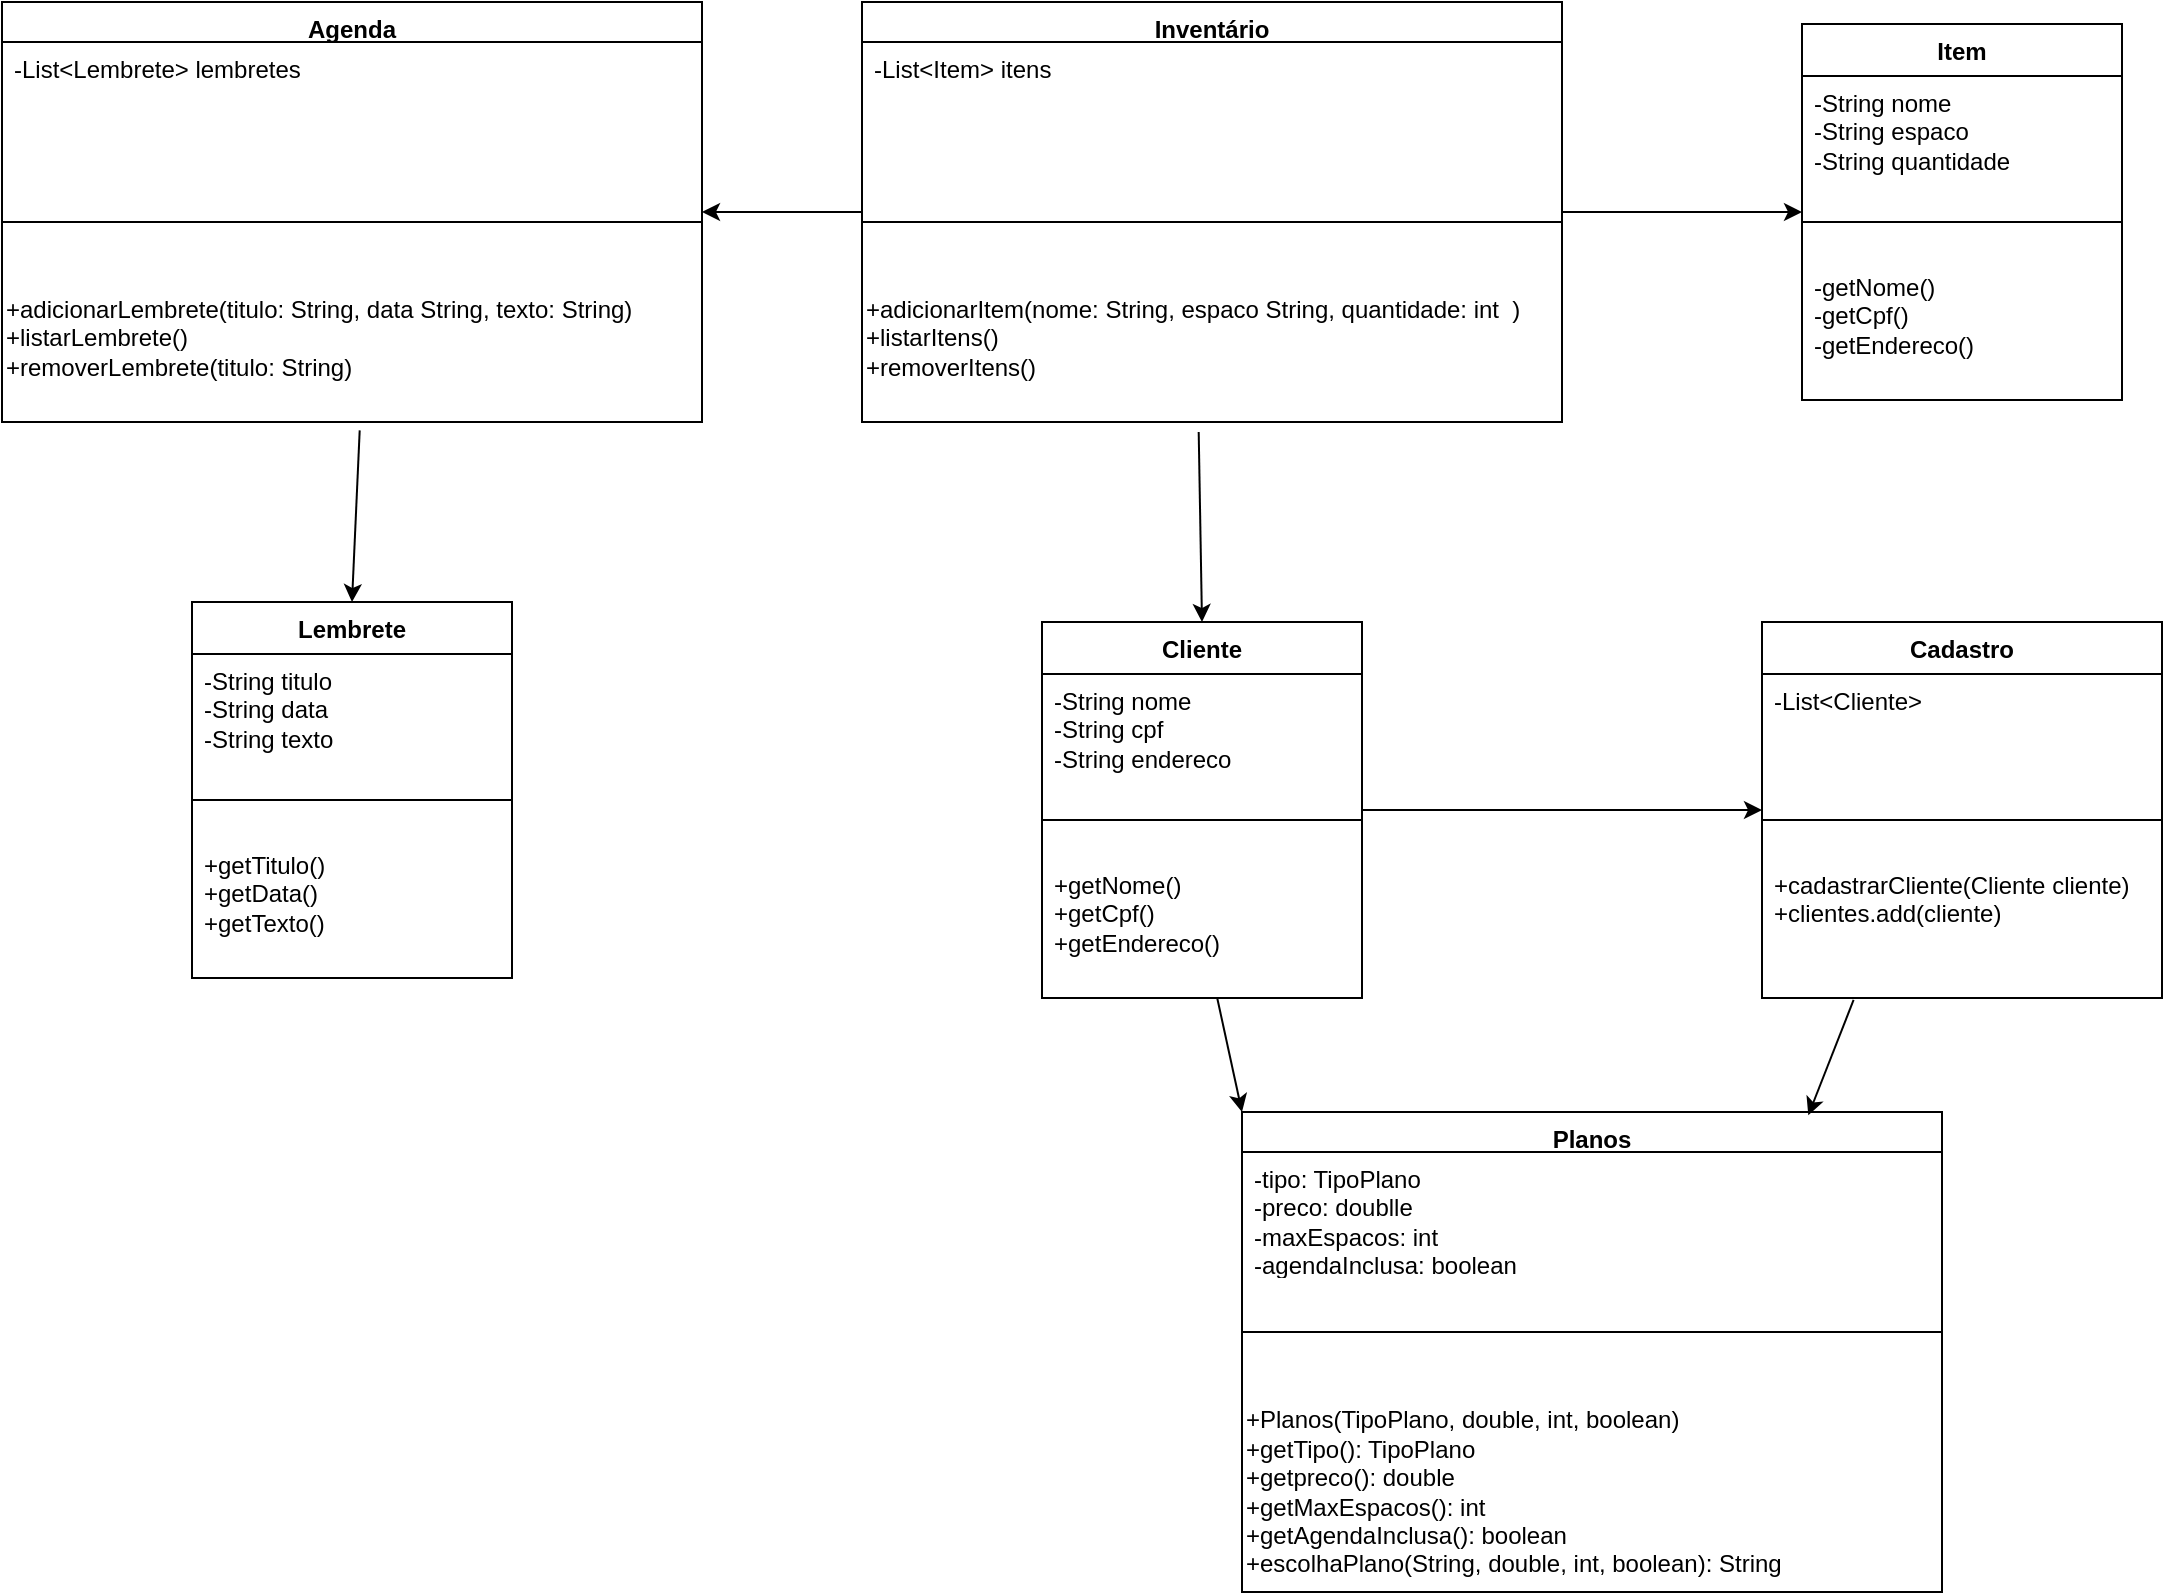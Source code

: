 <mxfile version="24.2.8" type="device">
  <diagram name="Página-1" id="wRrrA_UcbB4CK_8ASygz">
    <mxGraphModel dx="2227" dy="743" grid="1" gridSize="10" guides="1" tooltips="1" connect="1" arrows="1" fold="1" page="1" pageScale="1" pageWidth="827" pageHeight="1169" math="0" shadow="0">
      <root>
        <mxCell id="0" />
        <mxCell id="1" parent="0" />
        <mxCell id="y8NKFQ5MD0OHQ9GqCyFu-7" value="Inventário" style="swimlane;fontStyle=1;align=center;verticalAlign=top;childLayout=stackLayout;horizontal=1;startSize=20;horizontalStack=0;resizeParent=1;resizeParentMax=0;resizeLast=0;collapsible=1;marginBottom=0;whiteSpace=wrap;html=1;" parent="1" vertex="1">
          <mxGeometry x="-390" y="30" width="350" height="210" as="geometry" />
        </mxCell>
        <mxCell id="y8NKFQ5MD0OHQ9GqCyFu-8" value="-List&amp;lt;Item&amp;gt; itens" style="text;strokeColor=none;fillColor=none;align=left;verticalAlign=top;spacingLeft=4;spacingRight=4;overflow=hidden;rotatable=0;points=[[0,0.5],[1,0.5]];portConstraint=eastwest;whiteSpace=wrap;html=1;" parent="y8NKFQ5MD0OHQ9GqCyFu-7" vertex="1">
          <mxGeometry y="20" width="350" height="60" as="geometry" />
        </mxCell>
        <mxCell id="y8NKFQ5MD0OHQ9GqCyFu-9" value="" style="line;strokeWidth=1;fillColor=none;align=left;verticalAlign=middle;spacingTop=-1;spacingLeft=3;spacingRight=3;rotatable=0;labelPosition=right;points=[];portConstraint=eastwest;strokeColor=inherit;" parent="y8NKFQ5MD0OHQ9GqCyFu-7" vertex="1">
          <mxGeometry y="80" width="350" height="60" as="geometry" />
        </mxCell>
        <mxCell id="y8NKFQ5MD0OHQ9GqCyFu-22" value="+adicionarItem(nome: String, espaco String, quantidade: int&amp;nbsp; )&lt;div&gt;+listarItens()&lt;/div&gt;&lt;div style=&quot;&quot;&gt;+&lt;span style=&quot;background-color: initial;&quot;&gt;removerItens()&lt;/span&gt;&lt;/div&gt;&lt;div style=&quot;&quot;&gt;&lt;br&gt;&lt;/div&gt;" style="text;html=1;align=left;verticalAlign=middle;resizable=0;points=[];autosize=1;strokeColor=none;fillColor=none;" parent="y8NKFQ5MD0OHQ9GqCyFu-7" vertex="1">
          <mxGeometry y="140" width="350" height="70" as="geometry" />
        </mxCell>
        <mxCell id="y8NKFQ5MD0OHQ9GqCyFu-12" value="Item" style="swimlane;fontStyle=1;align=center;verticalAlign=top;childLayout=stackLayout;horizontal=1;startSize=26;horizontalStack=0;resizeParent=1;resizeParentMax=0;resizeLast=0;collapsible=1;marginBottom=0;whiteSpace=wrap;html=1;" parent="1" vertex="1">
          <mxGeometry x="80" y="41" width="160" height="188" as="geometry" />
        </mxCell>
        <mxCell id="y8NKFQ5MD0OHQ9GqCyFu-13" value="-String nome&lt;div&gt;-String espaco&lt;/div&gt;&lt;div&gt;-String quantidade&lt;/div&gt;" style="text;strokeColor=none;fillColor=none;align=left;verticalAlign=top;spacingLeft=4;spacingRight=4;overflow=hidden;rotatable=0;points=[[0,0.5],[1,0.5]];portConstraint=eastwest;whiteSpace=wrap;html=1;" parent="y8NKFQ5MD0OHQ9GqCyFu-12" vertex="1">
          <mxGeometry y="26" width="160" height="54" as="geometry" />
        </mxCell>
        <mxCell id="y8NKFQ5MD0OHQ9GqCyFu-14" value="" style="line;strokeWidth=1;fillColor=none;align=left;verticalAlign=middle;spacingTop=-1;spacingLeft=3;spacingRight=3;rotatable=0;labelPosition=right;points=[];portConstraint=eastwest;strokeColor=inherit;" parent="y8NKFQ5MD0OHQ9GqCyFu-12" vertex="1">
          <mxGeometry y="80" width="160" height="38" as="geometry" />
        </mxCell>
        <mxCell id="y8NKFQ5MD0OHQ9GqCyFu-15" value="&lt;div&gt;-getNome()&lt;/div&gt;&lt;div&gt;-getCpf()&lt;/div&gt;&lt;div&gt;-getEndereco()&lt;/div&gt;" style="text;strokeColor=none;fillColor=none;align=left;verticalAlign=top;spacingLeft=4;spacingRight=4;overflow=hidden;rotatable=0;points=[[0,0.5],[1,0.5]];portConstraint=eastwest;whiteSpace=wrap;html=1;" parent="y8NKFQ5MD0OHQ9GqCyFu-12" vertex="1">
          <mxGeometry y="118" width="160" height="70" as="geometry" />
        </mxCell>
        <mxCell id="y8NKFQ5MD0OHQ9GqCyFu-20" value="" style="endArrow=classic;html=1;rounded=0;entryX=0;entryY=0.5;entryDx=0;entryDy=0;exitX=1;exitY=0.5;exitDx=0;exitDy=0;" parent="1" source="y8NKFQ5MD0OHQ9GqCyFu-7" target="y8NKFQ5MD0OHQ9GqCyFu-12" edge="1">
          <mxGeometry width="50" height="50" relative="1" as="geometry">
            <mxPoint x="250" y="200" as="sourcePoint" />
            <mxPoint x="300" y="150" as="targetPoint" />
          </mxGeometry>
        </mxCell>
        <mxCell id="638rGSW2Giec0F0mRhr9-2" value="Cliente" style="swimlane;fontStyle=1;align=center;verticalAlign=top;childLayout=stackLayout;horizontal=1;startSize=26;horizontalStack=0;resizeParent=1;resizeParentMax=0;resizeLast=0;collapsible=1;marginBottom=0;whiteSpace=wrap;html=1;" parent="1" vertex="1">
          <mxGeometry x="-300" y="340" width="160" height="188" as="geometry" />
        </mxCell>
        <mxCell id="638rGSW2Giec0F0mRhr9-3" value="-String nome&lt;br&gt;-String cpf&lt;div&gt;-String endereco&lt;/div&gt;" style="text;strokeColor=none;fillColor=none;align=left;verticalAlign=top;spacingLeft=4;spacingRight=4;overflow=hidden;rotatable=0;points=[[0,0.5],[1,0.5]];portConstraint=eastwest;whiteSpace=wrap;html=1;" parent="638rGSW2Giec0F0mRhr9-2" vertex="1">
          <mxGeometry y="26" width="160" height="54" as="geometry" />
        </mxCell>
        <mxCell id="638rGSW2Giec0F0mRhr9-4" value="" style="line;strokeWidth=1;fillColor=none;align=left;verticalAlign=middle;spacingTop=-1;spacingLeft=3;spacingRight=3;rotatable=0;labelPosition=right;points=[];portConstraint=eastwest;strokeColor=inherit;" parent="638rGSW2Giec0F0mRhr9-2" vertex="1">
          <mxGeometry y="80" width="160" height="38" as="geometry" />
        </mxCell>
        <mxCell id="638rGSW2Giec0F0mRhr9-5" value="&lt;div&gt;+getNome()&lt;/div&gt;&lt;div&gt;+getCpf()&lt;/div&gt;&lt;div&gt;+getEndereco()&lt;/div&gt;" style="text;strokeColor=none;fillColor=none;align=left;verticalAlign=top;spacingLeft=4;spacingRight=4;overflow=hidden;rotatable=0;points=[[0,0.5],[1,0.5]];portConstraint=eastwest;whiteSpace=wrap;html=1;" parent="638rGSW2Giec0F0mRhr9-2" vertex="1">
          <mxGeometry y="118" width="160" height="70" as="geometry" />
        </mxCell>
        <mxCell id="638rGSW2Giec0F0mRhr9-6" value="" style="endArrow=classic;html=1;rounded=0;entryX=0.5;entryY=0;entryDx=0;entryDy=0;exitX=0.481;exitY=1.071;exitDx=0;exitDy=0;exitPerimeter=0;" parent="1" source="y8NKFQ5MD0OHQ9GqCyFu-22" target="638rGSW2Giec0F0mRhr9-2" edge="1">
          <mxGeometry width="50" height="50" relative="1" as="geometry">
            <mxPoint x="339" y="152" as="sourcePoint" />
            <mxPoint x="540" y="155" as="targetPoint" />
          </mxGeometry>
        </mxCell>
        <mxCell id="_JY8u_C97828Jl6F5zEW-3" value="Cadastro" style="swimlane;fontStyle=1;align=center;verticalAlign=top;childLayout=stackLayout;horizontal=1;startSize=26;horizontalStack=0;resizeParent=1;resizeParentMax=0;resizeLast=0;collapsible=1;marginBottom=0;whiteSpace=wrap;html=1;" vertex="1" parent="1">
          <mxGeometry x="60" y="340" width="200" height="188" as="geometry" />
        </mxCell>
        <mxCell id="_JY8u_C97828Jl6F5zEW-4" value="-List&amp;lt;Cliente&amp;gt;" style="text;strokeColor=none;fillColor=none;align=left;verticalAlign=top;spacingLeft=4;spacingRight=4;overflow=hidden;rotatable=0;points=[[0,0.5],[1,0.5]];portConstraint=eastwest;whiteSpace=wrap;html=1;" vertex="1" parent="_JY8u_C97828Jl6F5zEW-3">
          <mxGeometry y="26" width="200" height="54" as="geometry" />
        </mxCell>
        <mxCell id="_JY8u_C97828Jl6F5zEW-5" value="" style="line;strokeWidth=1;fillColor=none;align=left;verticalAlign=middle;spacingTop=-1;spacingLeft=3;spacingRight=3;rotatable=0;labelPosition=right;points=[];portConstraint=eastwest;strokeColor=inherit;" vertex="1" parent="_JY8u_C97828Jl6F5zEW-3">
          <mxGeometry y="80" width="200" height="38" as="geometry" />
        </mxCell>
        <mxCell id="_JY8u_C97828Jl6F5zEW-6" value="&lt;div&gt;+cadastrarCliente(Cliente cliente)&lt;/div&gt;&lt;div&gt;+clientes.add(cliente)&lt;/div&gt;" style="text;strokeColor=none;fillColor=none;align=left;verticalAlign=top;spacingLeft=4;spacingRight=4;overflow=hidden;rotatable=0;points=[[0,0.5],[1,0.5]];portConstraint=eastwest;whiteSpace=wrap;html=1;" vertex="1" parent="_JY8u_C97828Jl6F5zEW-3">
          <mxGeometry y="118" width="200" height="70" as="geometry" />
        </mxCell>
        <mxCell id="_JY8u_C97828Jl6F5zEW-7" value="" style="endArrow=classic;html=1;rounded=0;entryX=0;entryY=0.5;entryDx=0;entryDy=0;exitX=1;exitY=0.5;exitDx=0;exitDy=0;" edge="1" parent="1" source="638rGSW2Giec0F0mRhr9-2" target="_JY8u_C97828Jl6F5zEW-3">
          <mxGeometry width="50" height="50" relative="1" as="geometry">
            <mxPoint x="560" y="240" as="sourcePoint" />
            <mxPoint x="381" y="464" as="targetPoint" />
          </mxGeometry>
        </mxCell>
        <mxCell id="_JY8u_C97828Jl6F5zEW-9" value="Agenda" style="swimlane;fontStyle=1;align=center;verticalAlign=top;childLayout=stackLayout;horizontal=1;startSize=20;horizontalStack=0;resizeParent=1;resizeParentMax=0;resizeLast=0;collapsible=1;marginBottom=0;whiteSpace=wrap;html=1;" vertex="1" parent="1">
          <mxGeometry x="-820" y="30" width="350" height="210" as="geometry" />
        </mxCell>
        <mxCell id="_JY8u_C97828Jl6F5zEW-10" value="-List&amp;lt;Lembrete&amp;gt; lembretes" style="text;strokeColor=none;fillColor=none;align=left;verticalAlign=top;spacingLeft=4;spacingRight=4;overflow=hidden;rotatable=0;points=[[0,0.5],[1,0.5]];portConstraint=eastwest;whiteSpace=wrap;html=1;" vertex="1" parent="_JY8u_C97828Jl6F5zEW-9">
          <mxGeometry y="20" width="350" height="60" as="geometry" />
        </mxCell>
        <mxCell id="_JY8u_C97828Jl6F5zEW-11" value="" style="line;strokeWidth=1;fillColor=none;align=left;verticalAlign=middle;spacingTop=-1;spacingLeft=3;spacingRight=3;rotatable=0;labelPosition=right;points=[];portConstraint=eastwest;strokeColor=inherit;" vertex="1" parent="_JY8u_C97828Jl6F5zEW-9">
          <mxGeometry y="80" width="350" height="60" as="geometry" />
        </mxCell>
        <mxCell id="_JY8u_C97828Jl6F5zEW-12" value="+adicionarLembrete(titulo: String, data String, texto: String)&lt;div&gt;+listarLembrete()&lt;/div&gt;&lt;div style=&quot;&quot;&gt;+&lt;span style=&quot;background-color: initial;&quot;&gt;removerLembrete(titulo: String)&lt;/span&gt;&lt;/div&gt;&lt;div style=&quot;&quot;&gt;&lt;br&gt;&lt;/div&gt;" style="text;html=1;align=left;verticalAlign=middle;resizable=0;points=[];autosize=1;strokeColor=none;fillColor=none;" vertex="1" parent="_JY8u_C97828Jl6F5zEW-9">
          <mxGeometry y="140" width="350" height="70" as="geometry" />
        </mxCell>
        <mxCell id="_JY8u_C97828Jl6F5zEW-13" value="" style="endArrow=classic;html=1;rounded=0;entryX=1;entryY=0.5;entryDx=0;entryDy=0;exitX=0;exitY=0.5;exitDx=0;exitDy=0;" edge="1" parent="1" source="y8NKFQ5MD0OHQ9GqCyFu-7" target="_JY8u_C97828Jl6F5zEW-9">
          <mxGeometry width="50" height="50" relative="1" as="geometry">
            <mxPoint x="-412" y="150" as="sourcePoint" />
            <mxPoint x="-440" y="255" as="targetPoint" />
          </mxGeometry>
        </mxCell>
        <mxCell id="_JY8u_C97828Jl6F5zEW-14" value="Lembrete" style="swimlane;fontStyle=1;align=center;verticalAlign=top;childLayout=stackLayout;horizontal=1;startSize=26;horizontalStack=0;resizeParent=1;resizeParentMax=0;resizeLast=0;collapsible=1;marginBottom=0;whiteSpace=wrap;html=1;" vertex="1" parent="1">
          <mxGeometry x="-725" y="330" width="160" height="188" as="geometry" />
        </mxCell>
        <mxCell id="_JY8u_C97828Jl6F5zEW-15" value="-String titulo&lt;br&gt;-String data&lt;div&gt;-String texto&lt;/div&gt;" style="text;strokeColor=none;fillColor=none;align=left;verticalAlign=top;spacingLeft=4;spacingRight=4;overflow=hidden;rotatable=0;points=[[0,0.5],[1,0.5]];portConstraint=eastwest;whiteSpace=wrap;html=1;" vertex="1" parent="_JY8u_C97828Jl6F5zEW-14">
          <mxGeometry y="26" width="160" height="54" as="geometry" />
        </mxCell>
        <mxCell id="_JY8u_C97828Jl6F5zEW-16" value="" style="line;strokeWidth=1;fillColor=none;align=left;verticalAlign=middle;spacingTop=-1;spacingLeft=3;spacingRight=3;rotatable=0;labelPosition=right;points=[];portConstraint=eastwest;strokeColor=inherit;" vertex="1" parent="_JY8u_C97828Jl6F5zEW-14">
          <mxGeometry y="80" width="160" height="38" as="geometry" />
        </mxCell>
        <mxCell id="_JY8u_C97828Jl6F5zEW-17" value="&lt;div&gt;+getTitulo()&lt;/div&gt;&lt;div&gt;+getData()&lt;/div&gt;&lt;div&gt;+getTexto()&lt;/div&gt;" style="text;strokeColor=none;fillColor=none;align=left;verticalAlign=top;spacingLeft=4;spacingRight=4;overflow=hidden;rotatable=0;points=[[0,0.5],[1,0.5]];portConstraint=eastwest;whiteSpace=wrap;html=1;" vertex="1" parent="_JY8u_C97828Jl6F5zEW-14">
          <mxGeometry y="118" width="160" height="70" as="geometry" />
        </mxCell>
        <mxCell id="_JY8u_C97828Jl6F5zEW-18" value="" style="endArrow=classic;html=1;rounded=0;entryX=0.5;entryY=0;entryDx=0;entryDy=0;exitX=0.511;exitY=1.06;exitDx=0;exitDy=0;exitPerimeter=0;" edge="1" parent="1" source="_JY8u_C97828Jl6F5zEW-12" target="_JY8u_C97828Jl6F5zEW-14">
          <mxGeometry width="50" height="50" relative="1" as="geometry">
            <mxPoint x="-492" y="270" as="sourcePoint" />
            <mxPoint x="-520" y="375" as="targetPoint" />
          </mxGeometry>
        </mxCell>
        <mxCell id="_JY8u_C97828Jl6F5zEW-19" value="Planos" style="swimlane;fontStyle=1;align=center;verticalAlign=top;childLayout=stackLayout;horizontal=1;startSize=20;horizontalStack=0;resizeParent=1;resizeParentMax=0;resizeLast=0;collapsible=1;marginBottom=0;whiteSpace=wrap;html=1;" vertex="1" parent="1">
          <mxGeometry x="-200" y="585" width="350" height="240" as="geometry" />
        </mxCell>
        <mxCell id="_JY8u_C97828Jl6F5zEW-20" value="-tipo: TipoPlano&lt;div&gt;-preco: doublle&lt;/div&gt;&lt;div&gt;-maxEspacos: int&lt;/div&gt;&lt;div&gt;-agendaInclusa: boolean&lt;/div&gt;" style="text;strokeColor=none;fillColor=none;align=left;verticalAlign=top;spacingLeft=4;spacingRight=4;overflow=hidden;rotatable=0;points=[[0,0.5],[1,0.5]];portConstraint=eastwest;whiteSpace=wrap;html=1;" vertex="1" parent="_JY8u_C97828Jl6F5zEW-19">
          <mxGeometry y="20" width="350" height="60" as="geometry" />
        </mxCell>
        <mxCell id="_JY8u_C97828Jl6F5zEW-21" value="" style="line;strokeWidth=1;fillColor=none;align=left;verticalAlign=middle;spacingTop=-1;spacingLeft=3;spacingRight=3;rotatable=0;labelPosition=right;points=[];portConstraint=eastwest;strokeColor=inherit;" vertex="1" parent="_JY8u_C97828Jl6F5zEW-19">
          <mxGeometry y="80" width="350" height="60" as="geometry" />
        </mxCell>
        <mxCell id="_JY8u_C97828Jl6F5zEW-22" value="+Planos(TipoPlano, double, int, boolean)&lt;div&gt;+getTipo(): TipoPlano&lt;/div&gt;&lt;div&gt;+getpreco(): double&lt;/div&gt;&lt;div&gt;+getMaxEspacos(): int&lt;/div&gt;&lt;div&gt;+getAgendaInclusa(): boolean&lt;/div&gt;&lt;div&gt;+escolhaPlano(String, double, int, boolean): String&lt;/div&gt;" style="text;html=1;align=left;verticalAlign=middle;resizable=0;points=[];autosize=1;strokeColor=none;fillColor=none;" vertex="1" parent="_JY8u_C97828Jl6F5zEW-19">
          <mxGeometry y="140" width="350" height="100" as="geometry" />
        </mxCell>
        <mxCell id="_JY8u_C97828Jl6F5zEW-23" value="" style="endArrow=classic;html=1;rounded=0;entryX=0;entryY=0;entryDx=0;entryDy=0;" edge="1" parent="1" source="638rGSW2Giec0F0mRhr9-5" target="_JY8u_C97828Jl6F5zEW-19">
          <mxGeometry width="50" height="50" relative="1" as="geometry">
            <mxPoint x="-219" y="540" as="sourcePoint" />
            <mxPoint x="-219" y="632" as="targetPoint" />
          </mxGeometry>
        </mxCell>
        <mxCell id="_JY8u_C97828Jl6F5zEW-24" value="" style="endArrow=classic;html=1;rounded=0;exitX=0.229;exitY=1.014;exitDx=0;exitDy=0;exitPerimeter=0;entryX=0.809;entryY=0.007;entryDx=0;entryDy=0;entryPerimeter=0;" edge="1" parent="1" source="_JY8u_C97828Jl6F5zEW-6" target="_JY8u_C97828Jl6F5zEW-19">
          <mxGeometry width="50" height="50" relative="1" as="geometry">
            <mxPoint x="-110" y="530" as="sourcePoint" />
            <mxPoint x="-30" y="530" as="targetPoint" />
          </mxGeometry>
        </mxCell>
      </root>
    </mxGraphModel>
  </diagram>
</mxfile>
